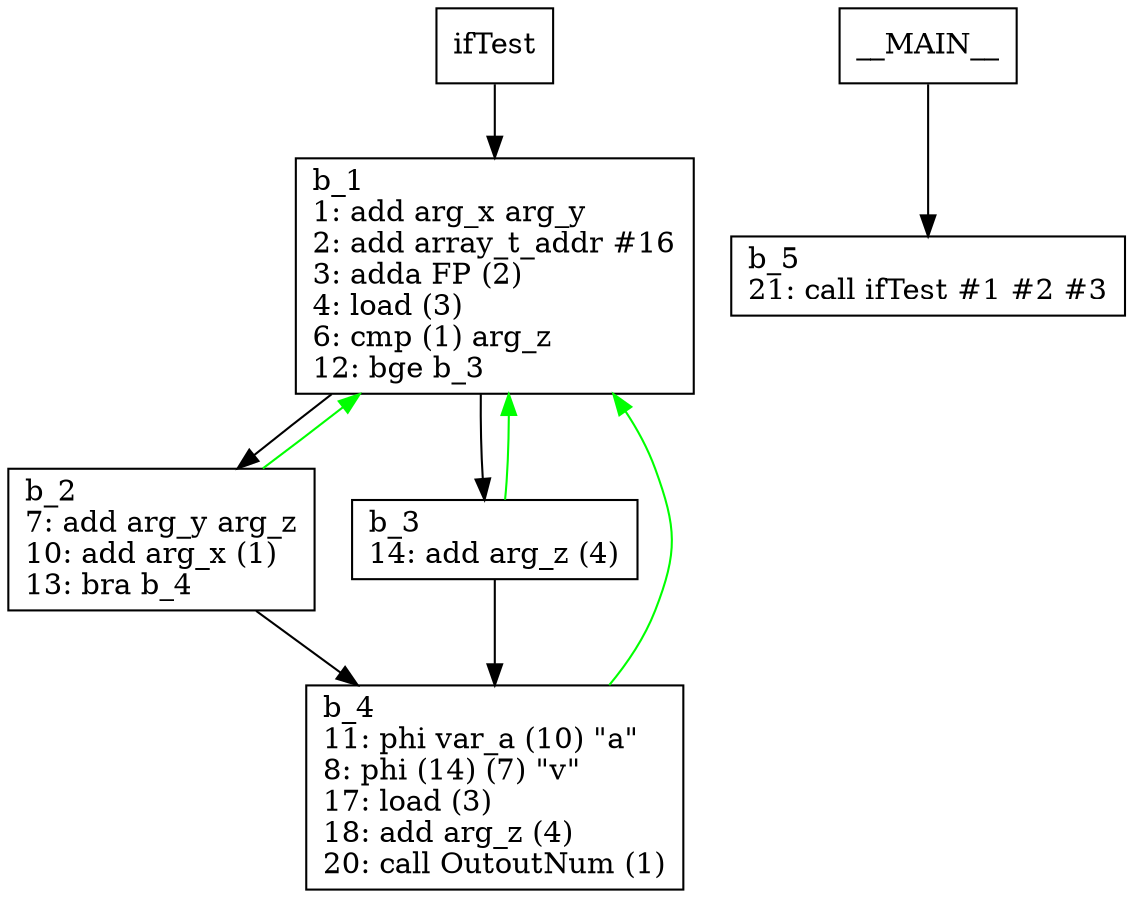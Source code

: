 digraph Computation {
node [shape=box];
ifTest -> b_1;
b_1 [label="b_1\l1: add arg_x arg_y\l2: add array_t_addr #16\l3: adda FP (2)\l4: load (3)\l6: cmp (1) arg_z\l12: bge b_3\l"]
b_1 -> b_2;
b_2 [label="b_2\l7: add arg_y arg_z\l10: add arg_x (1)\l13: bra b_4\l"]
b_2 -> b_4;
b_4 [label="b_4\l11: phi var_a (10) \"a\"\l8: phi (14) (7) \"v\"\l17: load (3)\l18: add arg_z (4)\l20: call OutoutNum (1)\l"]
b_4 -> b_1[color="green"];
b_2 -> b_1[color="green"];
b_1 -> b_3;
b_3 [label="b_3\l14: add arg_z (4)\l"]
b_3 -> b_4;
b_3 -> b_1[color="green"];
__MAIN__ -> b_5;
b_5 [label="b_5\l21: call ifTest #1 #2 #3\l"]
}